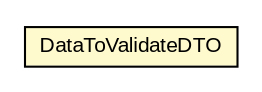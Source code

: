 #!/usr/local/bin/dot
#
# Class diagram 
# Generated by UMLGraph version R5_6-24-gf6e263 (http://www.umlgraph.org/)
#

digraph G {
	edge [fontname="arial",fontsize=10,labelfontname="arial",labelfontsize=10];
	node [fontname="arial",fontsize=10,shape=plaintext];
	nodesep=0.25;
	ranksep=0.5;
	// eu.europa.esig.dss.DataToValidateDTO
	c317651 [label=<<table title="eu.europa.esig.dss.DataToValidateDTO" border="0" cellborder="1" cellspacing="0" cellpadding="2" port="p" bgcolor="lemonChiffon" href="./DataToValidateDTO.html">
		<tr><td><table border="0" cellspacing="0" cellpadding="1">
<tr><td align="center" balign="center"> DataToValidateDTO </td></tr>
		</table></td></tr>
		</table>>, URL="./DataToValidateDTO.html", fontname="arial", fontcolor="black", fontsize=10.0];
}

